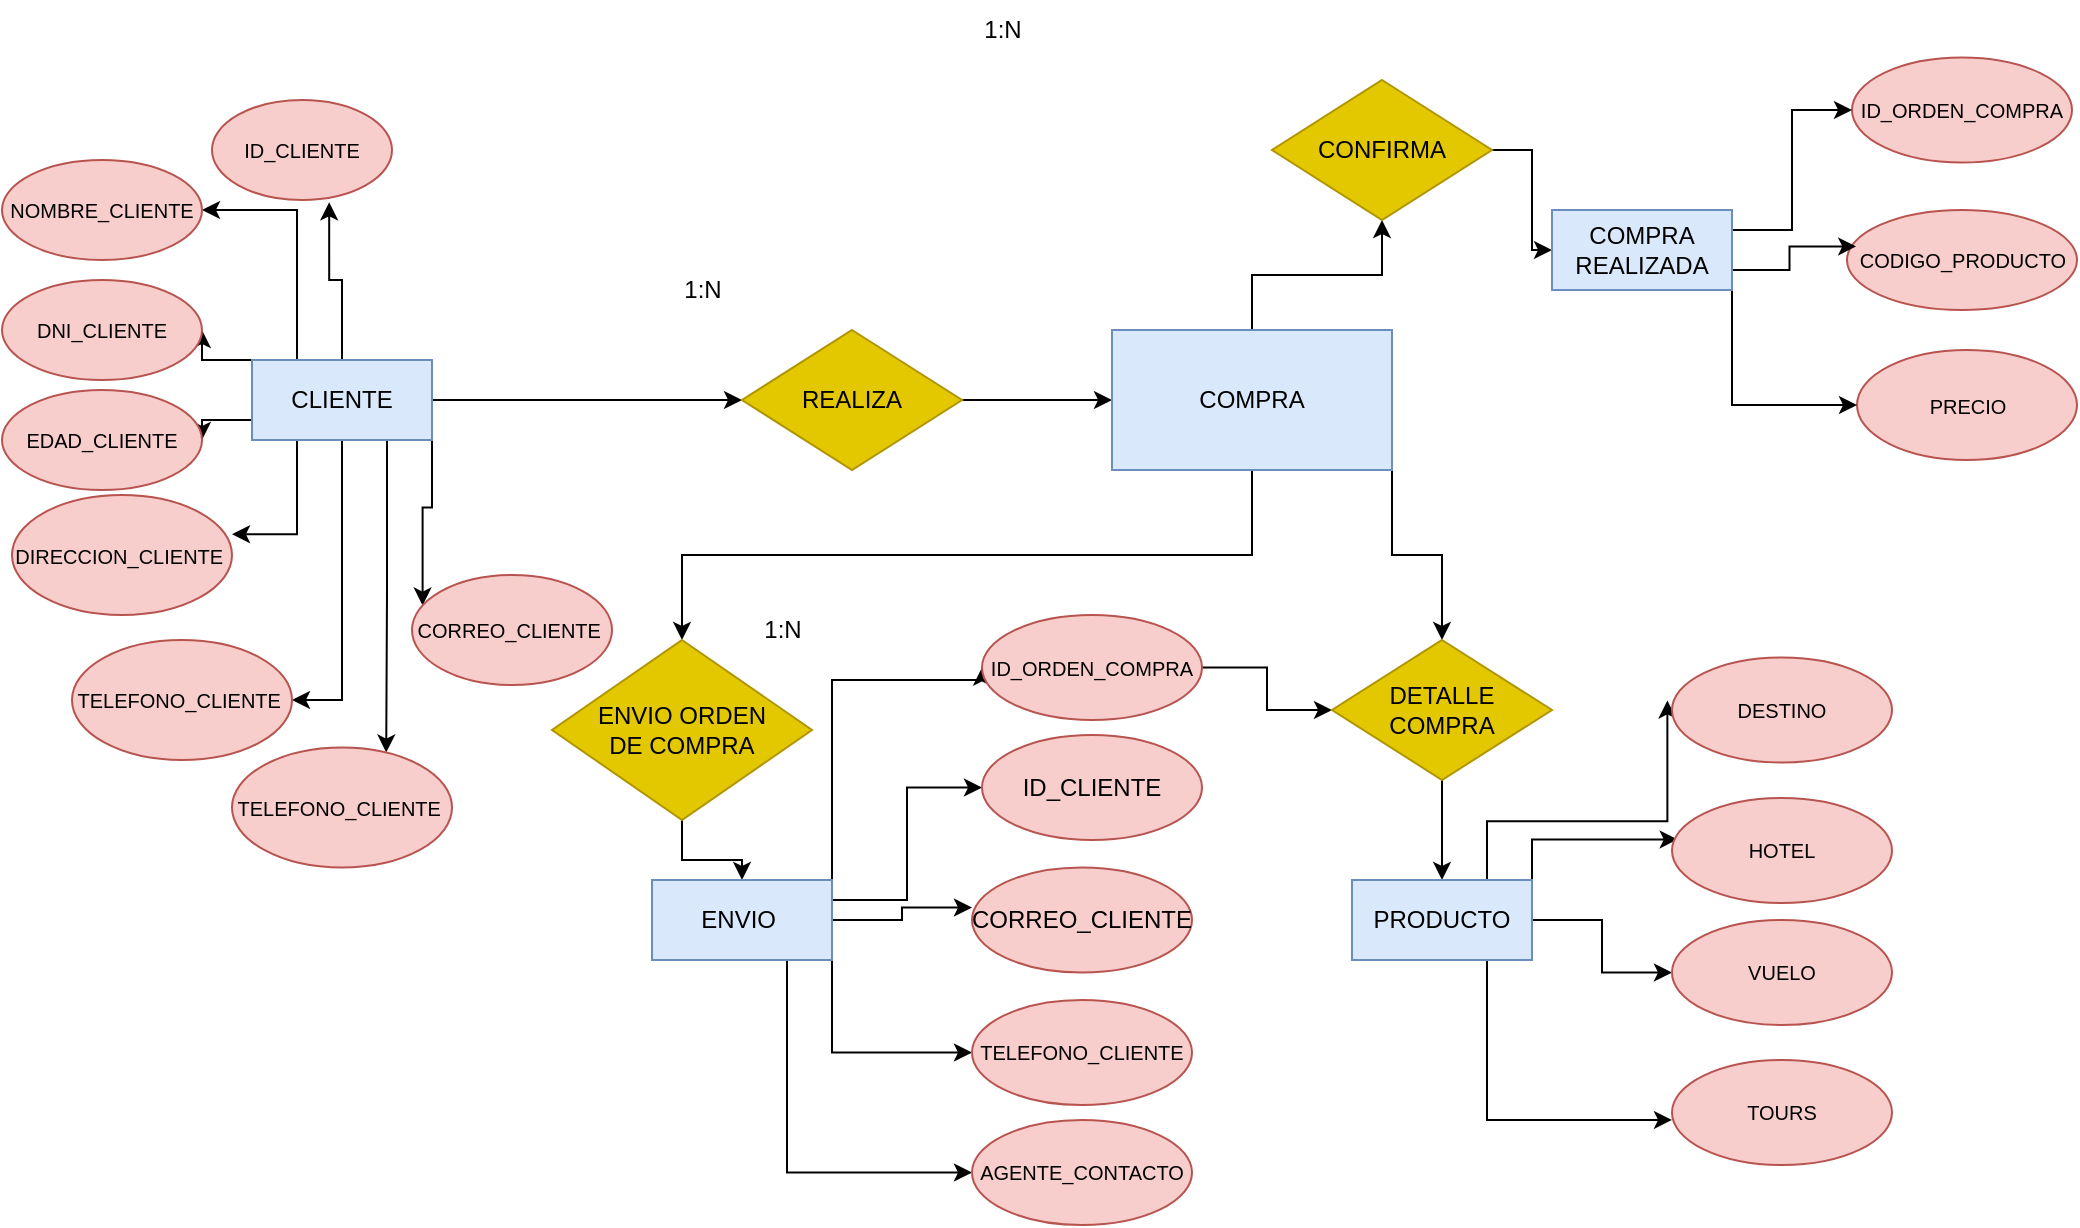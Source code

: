 <mxfile version="21.3.8" type="github">
  <diagram id="R2lEEEUBdFMjLlhIrx00" name="Page-1">
    <mxGraphModel dx="1318" dy="532" grid="1" gridSize="10" guides="1" tooltips="1" connect="1" arrows="1" fold="1" page="1" pageScale="1" pageWidth="1100" pageHeight="850" math="0" shadow="0" extFonts="Permanent Marker^https://fonts.googleapis.com/css?family=Permanent+Marker">
      <root>
        <mxCell id="0" />
        <mxCell id="1" parent="0" />
        <mxCell id="mcekP03rQafFfVdzX8bU-13" style="edgeStyle=orthogonalEdgeStyle;rounded=0;orthogonalLoop=1;jettySize=auto;html=1;exitX=1;exitY=0.5;exitDx=0;exitDy=0;entryX=0;entryY=0.5;entryDx=0;entryDy=0;" parent="1" source="mcekP03rQafFfVdzX8bU-1" target="mcekP03rQafFfVdzX8bU-2" edge="1">
          <mxGeometry relative="1" as="geometry" />
        </mxCell>
        <mxCell id="mcekP03rQafFfVdzX8bU-18" style="edgeStyle=orthogonalEdgeStyle;rounded=0;orthogonalLoop=1;jettySize=auto;html=1;exitX=1;exitY=1;exitDx=0;exitDy=0;entryX=0.053;entryY=0.278;entryDx=0;entryDy=0;entryPerimeter=0;" parent="1" source="mcekP03rQafFfVdzX8bU-1" target="mcekP03rQafFfVdzX8bU-6" edge="1">
          <mxGeometry relative="1" as="geometry" />
        </mxCell>
        <mxCell id="K9vO8aN5I-wYUYkz_wn9-1" style="edgeStyle=orthogonalEdgeStyle;rounded=0;orthogonalLoop=1;jettySize=auto;html=1;exitX=0.5;exitY=0;exitDx=0;exitDy=0;entryX=0.651;entryY=1.023;entryDx=0;entryDy=0;entryPerimeter=0;" edge="1" parent="1" source="mcekP03rQafFfVdzX8bU-1" target="mcekP03rQafFfVdzX8bU-3">
          <mxGeometry relative="1" as="geometry" />
        </mxCell>
        <mxCell id="K9vO8aN5I-wYUYkz_wn9-12" style="edgeStyle=orthogonalEdgeStyle;rounded=0;orthogonalLoop=1;jettySize=auto;html=1;exitX=0.25;exitY=0;exitDx=0;exitDy=0;entryX=1;entryY=0.5;entryDx=0;entryDy=0;" edge="1" parent="1" source="mcekP03rQafFfVdzX8bU-1" target="mcekP03rQafFfVdzX8bU-4">
          <mxGeometry relative="1" as="geometry" />
        </mxCell>
        <mxCell id="K9vO8aN5I-wYUYkz_wn9-13" style="edgeStyle=orthogonalEdgeStyle;rounded=0;orthogonalLoop=1;jettySize=auto;html=1;exitX=0;exitY=0;exitDx=0;exitDy=0;entryX=1;entryY=0.5;entryDx=0;entryDy=0;" edge="1" parent="1" source="mcekP03rQafFfVdzX8bU-1" target="K9vO8aN5I-wYUYkz_wn9-3">
          <mxGeometry relative="1" as="geometry" />
        </mxCell>
        <mxCell id="K9vO8aN5I-wYUYkz_wn9-14" style="edgeStyle=orthogonalEdgeStyle;rounded=0;orthogonalLoop=1;jettySize=auto;html=1;exitX=0;exitY=0.75;exitDx=0;exitDy=0;entryX=1;entryY=0.5;entryDx=0;entryDy=0;" edge="1" parent="1" source="mcekP03rQafFfVdzX8bU-1" target="K9vO8aN5I-wYUYkz_wn9-8">
          <mxGeometry relative="1" as="geometry" />
        </mxCell>
        <mxCell id="K9vO8aN5I-wYUYkz_wn9-17" style="edgeStyle=orthogonalEdgeStyle;rounded=0;orthogonalLoop=1;jettySize=auto;html=1;exitX=0.25;exitY=1;exitDx=0;exitDy=0;entryX=1;entryY=0.327;entryDx=0;entryDy=0;entryPerimeter=0;" edge="1" parent="1" source="mcekP03rQafFfVdzX8bU-1" target="mcekP03rQafFfVdzX8bU-5">
          <mxGeometry relative="1" as="geometry" />
        </mxCell>
        <mxCell id="K9vO8aN5I-wYUYkz_wn9-18" style="edgeStyle=orthogonalEdgeStyle;rounded=0;orthogonalLoop=1;jettySize=auto;html=1;exitX=0.5;exitY=1;exitDx=0;exitDy=0;entryX=1;entryY=0.5;entryDx=0;entryDy=0;" edge="1" parent="1" source="mcekP03rQafFfVdzX8bU-1" target="mcekP03rQafFfVdzX8bU-7">
          <mxGeometry relative="1" as="geometry" />
        </mxCell>
        <mxCell id="K9vO8aN5I-wYUYkz_wn9-19" style="edgeStyle=orthogonalEdgeStyle;rounded=0;orthogonalLoop=1;jettySize=auto;html=1;exitX=0.75;exitY=1;exitDx=0;exitDy=0;entryX=0.701;entryY=0.042;entryDx=0;entryDy=0;entryPerimeter=0;" edge="1" parent="1" source="mcekP03rQafFfVdzX8bU-1" target="K9vO8aN5I-wYUYkz_wn9-15">
          <mxGeometry relative="1" as="geometry" />
        </mxCell>
        <mxCell id="mcekP03rQafFfVdzX8bU-1" value="CLIENTE" style="rounded=0;whiteSpace=wrap;html=1;fillColor=#dae8fc;strokeColor=#6c8ebf;" parent="1" vertex="1">
          <mxGeometry x="130" y="180" width="90" height="40" as="geometry" />
        </mxCell>
        <mxCell id="mcekP03rQafFfVdzX8bU-24" style="edgeStyle=orthogonalEdgeStyle;rounded=0;orthogonalLoop=1;jettySize=auto;html=1;exitX=1;exitY=0.5;exitDx=0;exitDy=0;entryX=0;entryY=0.5;entryDx=0;entryDy=0;" parent="1" source="mcekP03rQafFfVdzX8bU-2" target="mcekP03rQafFfVdzX8bU-23" edge="1">
          <mxGeometry relative="1" as="geometry" />
        </mxCell>
        <mxCell id="mcekP03rQafFfVdzX8bU-2" value="REALIZA" style="rhombus;whiteSpace=wrap;html=1;fillColor=#e3c800;strokeColor=#B09500;fontColor=#000000;" parent="1" vertex="1">
          <mxGeometry x="375" y="165" width="110" height="70" as="geometry" />
        </mxCell>
        <mxCell id="mcekP03rQafFfVdzX8bU-3" value="&lt;font style=&quot;font-size: 10px;&quot;&gt;ID_CLIENTE&lt;/font&gt;" style="ellipse;whiteSpace=wrap;html=1;fillColor=#f8cecc;strokeColor=#b85450;" parent="1" vertex="1">
          <mxGeometry x="110" y="50" width="90" height="50" as="geometry" />
        </mxCell>
        <mxCell id="mcekP03rQafFfVdzX8bU-4" value="&lt;font style=&quot;font-size: 10px;&quot;&gt;NOMBRE_CLIENTE&lt;/font&gt;" style="ellipse;whiteSpace=wrap;html=1;fillColor=#f8cecc;strokeColor=#b85450;" parent="1" vertex="1">
          <mxGeometry x="5" y="80" width="100" height="50" as="geometry" />
        </mxCell>
        <mxCell id="mcekP03rQafFfVdzX8bU-5" value="&lt;font style=&quot;font-size: 10px;&quot;&gt;DIRECCION_CLIENTE&amp;nbsp;&lt;/font&gt;" style="ellipse;whiteSpace=wrap;html=1;fillColor=#f8cecc;strokeColor=#b85450;" parent="1" vertex="1">
          <mxGeometry x="10" y="247.5" width="110" height="60" as="geometry" />
        </mxCell>
        <mxCell id="mcekP03rQafFfVdzX8bU-6" value="&lt;font style=&quot;font-size: 10px;&quot;&gt;CORREO_CLIENTE&amp;nbsp;&lt;/font&gt;" style="ellipse;whiteSpace=wrap;html=1;fillColor=#f8cecc;strokeColor=#b85450;" parent="1" vertex="1">
          <mxGeometry x="210" y="287.5" width="100" height="55" as="geometry" />
        </mxCell>
        <mxCell id="mcekP03rQafFfVdzX8bU-7" value="&lt;font style=&quot;font-size: 10px;&quot;&gt;TELEFONO_CLIENTE&amp;nbsp;&lt;/font&gt;" style="ellipse;whiteSpace=wrap;html=1;fillColor=#f8cecc;strokeColor=#b85450;" parent="1" vertex="1">
          <mxGeometry x="40" y="320" width="110" height="60" as="geometry" />
        </mxCell>
        <mxCell id="mcekP03rQafFfVdzX8bU-19" value="1:N" style="text;html=1;align=center;verticalAlign=middle;resizable=0;points=[];autosize=1;strokeColor=none;fillColor=none;" parent="1" vertex="1">
          <mxGeometry x="335" y="130" width="40" height="30" as="geometry" />
        </mxCell>
        <mxCell id="mcekP03rQafFfVdzX8bU-40" style="edgeStyle=orthogonalEdgeStyle;rounded=0;orthogonalLoop=1;jettySize=auto;html=1;exitX=0.5;exitY=0;exitDx=0;exitDy=0;entryX=0.5;entryY=1;entryDx=0;entryDy=0;" parent="1" source="mcekP03rQafFfVdzX8bU-23" target="mcekP03rQafFfVdzX8bU-38" edge="1">
          <mxGeometry relative="1" as="geometry" />
        </mxCell>
        <mxCell id="mcekP03rQafFfVdzX8bU-48" style="edgeStyle=orthogonalEdgeStyle;rounded=0;orthogonalLoop=1;jettySize=auto;html=1;exitX=0.5;exitY=1;exitDx=0;exitDy=0;entryX=0.5;entryY=0;entryDx=0;entryDy=0;" parent="1" source="mcekP03rQafFfVdzX8bU-23" target="mcekP03rQafFfVdzX8bU-47" edge="1">
          <mxGeometry relative="1" as="geometry" />
        </mxCell>
        <mxCell id="mcekP03rQafFfVdzX8bU-68" style="edgeStyle=orthogonalEdgeStyle;rounded=0;orthogonalLoop=1;jettySize=auto;html=1;exitX=1;exitY=1;exitDx=0;exitDy=0;" parent="1" source="mcekP03rQafFfVdzX8bU-23" target="mcekP03rQafFfVdzX8bU-66" edge="1">
          <mxGeometry relative="1" as="geometry" />
        </mxCell>
        <mxCell id="mcekP03rQafFfVdzX8bU-23" value="COMPRA" style="rounded=0;whiteSpace=wrap;html=1;fillColor=#dae8fc;strokeColor=#6c8ebf;" parent="1" vertex="1">
          <mxGeometry x="560" y="165" width="140" height="70" as="geometry" />
        </mxCell>
        <mxCell id="mcekP03rQafFfVdzX8bU-25" value="&lt;font style=&quot;font-size: 10px;&quot;&gt;CODIGO_PRODUCTO&lt;/font&gt;" style="ellipse;whiteSpace=wrap;html=1;fillColor=#f8cecc;strokeColor=#b85450;" parent="1" vertex="1">
          <mxGeometry x="927.5" y="105" width="115" height="50" as="geometry" />
        </mxCell>
        <mxCell id="mcekP03rQafFfVdzX8bU-26" value="&lt;font style=&quot;font-size: 10px;&quot;&gt;PRECIO&lt;/font&gt;" style="ellipse;whiteSpace=wrap;html=1;fillColor=#f8cecc;strokeColor=#b85450;" parent="1" vertex="1">
          <mxGeometry x="932.5" y="175" width="110" height="55" as="geometry" />
        </mxCell>
        <mxCell id="mcekP03rQafFfVdzX8bU-27" value="&lt;font style=&quot;font-size: 10px;&quot;&gt;ID_ORDEN_COMPRA&lt;/font&gt;" style="ellipse;whiteSpace=wrap;html=1;fillColor=#f8cecc;strokeColor=#b85450;" parent="1" vertex="1">
          <mxGeometry x="930" y="28.75" width="110" height="52.5" as="geometry" />
        </mxCell>
        <mxCell id="mcekP03rQafFfVdzX8bU-41" style="edgeStyle=orthogonalEdgeStyle;rounded=0;orthogonalLoop=1;jettySize=auto;html=1;exitX=1;exitY=0.5;exitDx=0;exitDy=0;entryX=0;entryY=0.5;entryDx=0;entryDy=0;" parent="1" source="mcekP03rQafFfVdzX8bU-38" target="mcekP03rQafFfVdzX8bU-39" edge="1">
          <mxGeometry relative="1" as="geometry" />
        </mxCell>
        <mxCell id="mcekP03rQafFfVdzX8bU-38" value="CONFIRMA" style="rhombus;whiteSpace=wrap;html=1;fillColor=#e3c800;strokeColor=#B09500;fontColor=#000000;" parent="1" vertex="1">
          <mxGeometry x="640" y="40" width="110" height="70" as="geometry" />
        </mxCell>
        <mxCell id="mcekP03rQafFfVdzX8bU-43" style="edgeStyle=orthogonalEdgeStyle;rounded=0;orthogonalLoop=1;jettySize=auto;html=1;exitX=1;exitY=0.25;exitDx=0;exitDy=0;entryX=0;entryY=0.5;entryDx=0;entryDy=0;" parent="1" source="mcekP03rQafFfVdzX8bU-39" target="mcekP03rQafFfVdzX8bU-27" edge="1">
          <mxGeometry relative="1" as="geometry" />
        </mxCell>
        <mxCell id="mcekP03rQafFfVdzX8bU-44" style="edgeStyle=orthogonalEdgeStyle;rounded=0;orthogonalLoop=1;jettySize=auto;html=1;exitX=1;exitY=0.75;exitDx=0;exitDy=0;entryX=0.04;entryY=0.364;entryDx=0;entryDy=0;entryPerimeter=0;" parent="1" source="mcekP03rQafFfVdzX8bU-39" target="mcekP03rQafFfVdzX8bU-25" edge="1">
          <mxGeometry relative="1" as="geometry" />
        </mxCell>
        <mxCell id="mcekP03rQafFfVdzX8bU-45" style="edgeStyle=orthogonalEdgeStyle;rounded=0;orthogonalLoop=1;jettySize=auto;html=1;exitX=1;exitY=1;exitDx=0;exitDy=0;entryX=0;entryY=0.5;entryDx=0;entryDy=0;" parent="1" source="mcekP03rQafFfVdzX8bU-39" target="mcekP03rQafFfVdzX8bU-26" edge="1">
          <mxGeometry relative="1" as="geometry" />
        </mxCell>
        <mxCell id="mcekP03rQafFfVdzX8bU-39" value="COMPRA&lt;br&gt;REALIZADA" style="rounded=0;whiteSpace=wrap;html=1;fillColor=#dae8fc;strokeColor=#6c8ebf;" parent="1" vertex="1">
          <mxGeometry x="780" y="105" width="90" height="40" as="geometry" />
        </mxCell>
        <mxCell id="mcekP03rQafFfVdzX8bU-50" style="edgeStyle=orthogonalEdgeStyle;rounded=0;orthogonalLoop=1;jettySize=auto;html=1;exitX=0.5;exitY=1;exitDx=0;exitDy=0;entryX=0.5;entryY=0;entryDx=0;entryDy=0;" parent="1" source="mcekP03rQafFfVdzX8bU-47" target="mcekP03rQafFfVdzX8bU-49" edge="1">
          <mxGeometry relative="1" as="geometry" />
        </mxCell>
        <mxCell id="mcekP03rQafFfVdzX8bU-47" value="ENVIO ORDEN&lt;br&gt;DE COMPRA" style="rhombus;whiteSpace=wrap;html=1;fillColor=#e3c800;strokeColor=#B09500;fontColor=#000000;" parent="1" vertex="1">
          <mxGeometry x="280" y="320" width="130" height="90" as="geometry" />
        </mxCell>
        <mxCell id="mcekP03rQafFfVdzX8bU-58" style="edgeStyle=orthogonalEdgeStyle;rounded=0;orthogonalLoop=1;jettySize=auto;html=1;exitX=1;exitY=0;exitDx=0;exitDy=0;entryX=0;entryY=0.5;entryDx=0;entryDy=0;" parent="1" source="mcekP03rQafFfVdzX8bU-49" target="mcekP03rQafFfVdzX8bU-51" edge="1">
          <mxGeometry relative="1" as="geometry">
            <Array as="points">
              <mxPoint x="550" y="340" />
              <mxPoint x="610" y="340" />
            </Array>
          </mxGeometry>
        </mxCell>
        <mxCell id="mcekP03rQafFfVdzX8bU-59" style="edgeStyle=orthogonalEdgeStyle;rounded=0;orthogonalLoop=1;jettySize=auto;html=1;exitX=1;exitY=0.25;exitDx=0;exitDy=0;entryX=0;entryY=0.5;entryDx=0;entryDy=0;" parent="1" source="mcekP03rQafFfVdzX8bU-49" target="mcekP03rQafFfVdzX8bU-52" edge="1">
          <mxGeometry relative="1" as="geometry" />
        </mxCell>
        <mxCell id="mcekP03rQafFfVdzX8bU-60" style="edgeStyle=orthogonalEdgeStyle;rounded=0;orthogonalLoop=1;jettySize=auto;html=1;exitX=1;exitY=0.5;exitDx=0;exitDy=0;entryX=0;entryY=0.381;entryDx=0;entryDy=0;entryPerimeter=0;" parent="1" source="mcekP03rQafFfVdzX8bU-49" target="mcekP03rQafFfVdzX8bU-53" edge="1">
          <mxGeometry relative="1" as="geometry" />
        </mxCell>
        <mxCell id="mcekP03rQafFfVdzX8bU-61" style="edgeStyle=orthogonalEdgeStyle;rounded=0;orthogonalLoop=1;jettySize=auto;html=1;exitX=1;exitY=1;exitDx=0;exitDy=0;entryX=0;entryY=0.5;entryDx=0;entryDy=0;" parent="1" source="mcekP03rQafFfVdzX8bU-49" target="mcekP03rQafFfVdzX8bU-54" edge="1">
          <mxGeometry relative="1" as="geometry" />
        </mxCell>
        <mxCell id="mcekP03rQafFfVdzX8bU-62" style="edgeStyle=orthogonalEdgeStyle;rounded=0;orthogonalLoop=1;jettySize=auto;html=1;exitX=0.75;exitY=1;exitDx=0;exitDy=0;entryX=0;entryY=0.5;entryDx=0;entryDy=0;" parent="1" source="mcekP03rQafFfVdzX8bU-49" target="mcekP03rQafFfVdzX8bU-55" edge="1">
          <mxGeometry relative="1" as="geometry" />
        </mxCell>
        <mxCell id="mcekP03rQafFfVdzX8bU-49" value="ENVIO&amp;nbsp;" style="rounded=0;whiteSpace=wrap;html=1;fillColor=#dae8fc;strokeColor=#6c8ebf;" parent="1" vertex="1">
          <mxGeometry x="330" y="440" width="90" height="40" as="geometry" />
        </mxCell>
        <mxCell id="mcekP03rQafFfVdzX8bU-85" value="" style="edgeStyle=orthogonalEdgeStyle;rounded=0;orthogonalLoop=1;jettySize=auto;html=1;" parent="1" source="mcekP03rQafFfVdzX8bU-51" target="mcekP03rQafFfVdzX8bU-66" edge="1">
          <mxGeometry relative="1" as="geometry" />
        </mxCell>
        <mxCell id="mcekP03rQafFfVdzX8bU-51" value="&lt;font style=&quot;font-size: 10px;&quot;&gt;ID_ORDEN_COMPRA&lt;/font&gt;" style="ellipse;whiteSpace=wrap;html=1;fillColor=#f8cecc;strokeColor=#b85450;" parent="1" vertex="1">
          <mxGeometry x="495" y="307.5" width="110" height="52.5" as="geometry" />
        </mxCell>
        <mxCell id="mcekP03rQafFfVdzX8bU-52" value="ID_CLIENTE" style="ellipse;whiteSpace=wrap;html=1;fillColor=#f8cecc;strokeColor=#b85450;" parent="1" vertex="1">
          <mxGeometry x="495" y="367.5" width="110" height="52.5" as="geometry" />
        </mxCell>
        <mxCell id="mcekP03rQafFfVdzX8bU-53" value="CORREO_CLIENTE" style="ellipse;whiteSpace=wrap;html=1;fillColor=#f8cecc;strokeColor=#b85450;" parent="1" vertex="1">
          <mxGeometry x="490" y="433.75" width="110" height="52.5" as="geometry" />
        </mxCell>
        <mxCell id="mcekP03rQafFfVdzX8bU-54" value="&lt;span style=&quot;font-size: 10px;&quot;&gt;TELEFONO_CLIENTE&lt;/span&gt;" style="ellipse;whiteSpace=wrap;html=1;fillColor=#f8cecc;strokeColor=#b85450;" parent="1" vertex="1">
          <mxGeometry x="490" y="500" width="110" height="52.5" as="geometry" />
        </mxCell>
        <mxCell id="mcekP03rQafFfVdzX8bU-55" value="&lt;font style=&quot;font-size: 10px;&quot;&gt;AGENTE_CONTACTO&lt;/font&gt;" style="ellipse;whiteSpace=wrap;html=1;fillColor=#f8cecc;strokeColor=#b85450;" parent="1" vertex="1">
          <mxGeometry x="490" y="560" width="110" height="52.5" as="geometry" />
        </mxCell>
        <mxCell id="mcekP03rQafFfVdzX8bU-64" value="1:N" style="text;html=1;align=center;verticalAlign=middle;resizable=0;points=[];autosize=1;strokeColor=none;fillColor=none;" parent="1" vertex="1">
          <mxGeometry x="375" y="300" width="40" height="30" as="geometry" />
        </mxCell>
        <mxCell id="mcekP03rQafFfVdzX8bU-65" value="1:N" style="text;html=1;align=center;verticalAlign=middle;resizable=0;points=[];autosize=1;strokeColor=none;fillColor=none;" parent="1" vertex="1">
          <mxGeometry x="485" width="40" height="30" as="geometry" />
        </mxCell>
        <mxCell id="mcekP03rQafFfVdzX8bU-78" style="edgeStyle=orthogonalEdgeStyle;rounded=0;orthogonalLoop=1;jettySize=auto;html=1;exitX=0.5;exitY=1;exitDx=0;exitDy=0;entryX=0.5;entryY=0;entryDx=0;entryDy=0;" parent="1" source="mcekP03rQafFfVdzX8bU-66" target="mcekP03rQafFfVdzX8bU-70" edge="1">
          <mxGeometry relative="1" as="geometry" />
        </mxCell>
        <mxCell id="mcekP03rQafFfVdzX8bU-66" value="DETALLE&lt;br&gt;COMPRA" style="rhombus;whiteSpace=wrap;html=1;fillColor=#e3c800;strokeColor=#B09500;fontColor=#000000;" parent="1" vertex="1">
          <mxGeometry x="670" y="320" width="110" height="70" as="geometry" />
        </mxCell>
        <mxCell id="mcekP03rQafFfVdzX8bU-79" value="" style="edgeStyle=orthogonalEdgeStyle;rounded=0;orthogonalLoop=1;jettySize=auto;html=1;" parent="1" source="mcekP03rQafFfVdzX8bU-70" target="mcekP03rQafFfVdzX8bU-73" edge="1">
          <mxGeometry relative="1" as="geometry" />
        </mxCell>
        <mxCell id="mcekP03rQafFfVdzX8bU-81" style="edgeStyle=orthogonalEdgeStyle;rounded=0;orthogonalLoop=1;jettySize=auto;html=1;exitX=0.75;exitY=0;exitDx=0;exitDy=0;entryX=-0.021;entryY=0.409;entryDx=0;entryDy=0;entryPerimeter=0;" parent="1" source="mcekP03rQafFfVdzX8bU-70" target="mcekP03rQafFfVdzX8bU-71" edge="1">
          <mxGeometry relative="1" as="geometry" />
        </mxCell>
        <mxCell id="mcekP03rQafFfVdzX8bU-82" style="edgeStyle=orthogonalEdgeStyle;rounded=0;orthogonalLoop=1;jettySize=auto;html=1;exitX=1;exitY=0;exitDx=0;exitDy=0;entryX=0.026;entryY=0.395;entryDx=0;entryDy=0;entryPerimeter=0;" parent="1" source="mcekP03rQafFfVdzX8bU-70" target="mcekP03rQafFfVdzX8bU-72" edge="1">
          <mxGeometry relative="1" as="geometry" />
        </mxCell>
        <mxCell id="mcekP03rQafFfVdzX8bU-84" style="edgeStyle=orthogonalEdgeStyle;rounded=0;orthogonalLoop=1;jettySize=auto;html=1;exitX=0.75;exitY=1;exitDx=0;exitDy=0;entryX=0;entryY=0.571;entryDx=0;entryDy=0;entryPerimeter=0;" parent="1" source="mcekP03rQafFfVdzX8bU-70" target="mcekP03rQafFfVdzX8bU-76" edge="1">
          <mxGeometry relative="1" as="geometry" />
        </mxCell>
        <mxCell id="mcekP03rQafFfVdzX8bU-70" value="PRODUCTO" style="rounded=0;whiteSpace=wrap;html=1;fillColor=#dae8fc;strokeColor=#6c8ebf;" parent="1" vertex="1">
          <mxGeometry x="680" y="440" width="90" height="40" as="geometry" />
        </mxCell>
        <mxCell id="mcekP03rQafFfVdzX8bU-71" value="&lt;span style=&quot;font-size: 10px;&quot;&gt;DESTINO&lt;/span&gt;" style="ellipse;whiteSpace=wrap;html=1;fillColor=#f8cecc;strokeColor=#b85450;" parent="1" vertex="1">
          <mxGeometry x="840" y="328.75" width="110" height="52.5" as="geometry" />
        </mxCell>
        <mxCell id="mcekP03rQafFfVdzX8bU-72" value="&lt;font style=&quot;font-size: 10px;&quot;&gt;HOTEL&lt;/font&gt;" style="ellipse;whiteSpace=wrap;html=1;fillColor=#f8cecc;strokeColor=#b85450;" parent="1" vertex="1">
          <mxGeometry x="840" y="399" width="110" height="52.5" as="geometry" />
        </mxCell>
        <mxCell id="mcekP03rQafFfVdzX8bU-73" value="&lt;font style=&quot;font-size: 10px;&quot;&gt;VUELO&lt;/font&gt;" style="ellipse;whiteSpace=wrap;html=1;fillColor=#f8cecc;strokeColor=#b85450;" parent="1" vertex="1">
          <mxGeometry x="840" y="460" width="110" height="52.5" as="geometry" />
        </mxCell>
        <mxCell id="mcekP03rQafFfVdzX8bU-75" style="edgeStyle=orthogonalEdgeStyle;rounded=0;orthogonalLoop=1;jettySize=auto;html=1;exitX=0.5;exitY=1;exitDx=0;exitDy=0;" parent="1" edge="1">
          <mxGeometry relative="1" as="geometry">
            <mxPoint x="895" y="582.5" as="sourcePoint" />
            <mxPoint x="895" y="582.5" as="targetPoint" />
          </mxGeometry>
        </mxCell>
        <mxCell id="mcekP03rQafFfVdzX8bU-76" value="&lt;font style=&quot;font-size: 10px;&quot;&gt;TOURS&lt;/font&gt;" style="ellipse;whiteSpace=wrap;html=1;fillColor=#f8cecc;strokeColor=#b85450;" parent="1" vertex="1">
          <mxGeometry x="840" y="530" width="110" height="52.5" as="geometry" />
        </mxCell>
        <mxCell id="K9vO8aN5I-wYUYkz_wn9-3" value="&lt;font style=&quot;font-size: 10px;&quot;&gt;DNI_CLIENTE&lt;/font&gt;" style="ellipse;whiteSpace=wrap;html=1;fillColor=#f8cecc;strokeColor=#b85450;" vertex="1" parent="1">
          <mxGeometry x="5" y="140" width="100" height="50" as="geometry" />
        </mxCell>
        <mxCell id="K9vO8aN5I-wYUYkz_wn9-8" value="&lt;font style=&quot;font-size: 10px;&quot;&gt;EDAD_CLIENTE&lt;/font&gt;" style="ellipse;whiteSpace=wrap;html=1;fillColor=#f8cecc;strokeColor=#b85450;" vertex="1" parent="1">
          <mxGeometry x="5" y="195" width="100" height="50" as="geometry" />
        </mxCell>
        <mxCell id="K9vO8aN5I-wYUYkz_wn9-15" value="&lt;font style=&quot;font-size: 10px;&quot;&gt;TELEFONO_CLIENTE&amp;nbsp;&lt;/font&gt;" style="ellipse;whiteSpace=wrap;html=1;fillColor=#f8cecc;strokeColor=#b85450;" vertex="1" parent="1">
          <mxGeometry x="120" y="373.75" width="110" height="60" as="geometry" />
        </mxCell>
      </root>
    </mxGraphModel>
  </diagram>
</mxfile>
